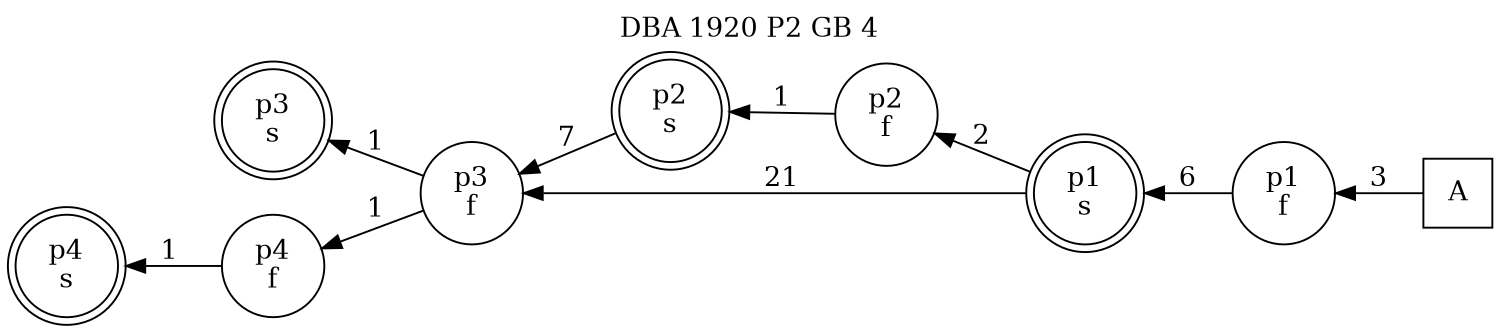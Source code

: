 digraph DBA_1920_P2_GB_4_GOOD {
labelloc="tl"
label= " DBA 1920 P2 GB 4 "
rankdir="RL";
graph [ size=" 10 , 10 !"]

"A" [shape="square" label="A"]
"p1_f" [shape="circle" label="p1
f"]
"p1_s" [shape="doublecircle" label="p1
s"]
"p2_f" [shape="circle" label="p2
f"]
"p2_s" [shape="doublecircle" label="p2
s"]
"p3_f" [shape="circle" label="p3
f"]
"p3_s" [shape="doublecircle" label="p3
s"]
"p4_f" [shape="circle" label="p4
f"]
"p4_s" [shape="doublecircle" label="p4
s"]
"A" -> "p1_f" [ label=3]
"p1_f" -> "p1_s" [ label=6]
"p1_s" -> "p2_f" [ label=2]
"p1_s" -> "p3_f" [ label=21]
"p2_f" -> "p2_s" [ label=1]
"p2_s" -> "p3_f" [ label=7]
"p3_f" -> "p3_s" [ label=1]
"p3_f" -> "p4_f" [ label=1]
"p4_f" -> "p4_s" [ label=1]
}
